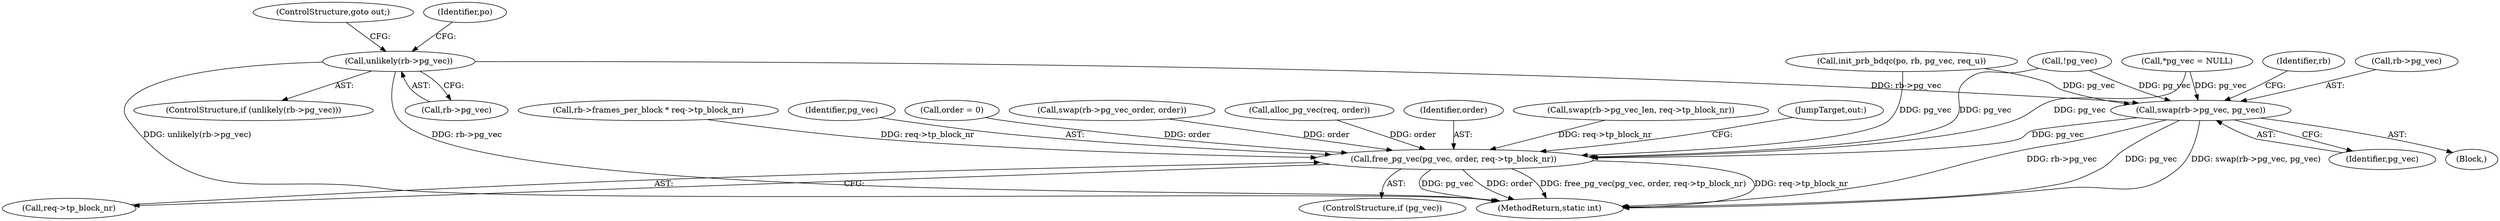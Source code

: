 digraph "0_linux_84ac7260236a49c79eede91617700174c2c19b0c@pointer" {
"1000212" [label="(Call,unlikely(rb->pg_vec))"];
"1000453" [label="(Call,swap(rb->pg_vec, pg_vec))"];
"1000576" [label="(Call,free_pg_vec(pg_vec, order, req->tp_block_nr))"];
"1000587" [label="(MethodReturn,static int)"];
"1000373" [label="(Call,init_prb_bdqc(po, rb, pg_vec, req_u))"];
"1000212" [label="(Call,unlikely(rb->pg_vec))"];
"1000460" [label="(Identifier,rb)"];
"1000333" [label="(Call,rb->frames_per_block * req->tp_block_nr)"];
"1000361" [label="(Call,!pg_vec)"];
"1000577" [label="(Identifier,pg_vec)"];
"1000124" [label="(Call,order = 0)"];
"1000213" [label="(Call,rb->pg_vec)"];
"1000576" [label="(Call,free_pg_vec(pg_vec, order, req->tp_block_nr))"];
"1000216" [label="(ControlStructure,goto out;)"];
"1000484" [label="(Call,swap(rb->pg_vec_order, order))"];
"1000454" [label="(Call,rb->pg_vec)"];
"1000219" [label="(Identifier,po)"];
"1000356" [label="(Call,alloc_pg_vec(req, order))"];
"1000579" [label="(Call,req->tp_block_nr)"];
"1000211" [label="(ControlStructure,if (unlikely(rb->pg_vec)))"];
"1000453" [label="(Call,swap(rb->pg_vec, pg_vec))"];
"1000574" [label="(ControlStructure,if (pg_vec))"];
"1000457" [label="(Identifier,pg_vec)"];
"1000582" [label="(JumpTarget,out:)"];
"1000444" [label="(Block,)"];
"1000114" [label="(Call,*pg_vec = NULL)"];
"1000578" [label="(Identifier,order)"];
"1000489" [label="(Call,swap(rb->pg_vec_len, req->tp_block_nr))"];
"1000212" -> "1000211"  [label="AST: "];
"1000212" -> "1000213"  [label="CFG: "];
"1000213" -> "1000212"  [label="AST: "];
"1000216" -> "1000212"  [label="CFG: "];
"1000219" -> "1000212"  [label="CFG: "];
"1000212" -> "1000587"  [label="DDG: unlikely(rb->pg_vec)"];
"1000212" -> "1000587"  [label="DDG: rb->pg_vec"];
"1000212" -> "1000453"  [label="DDG: rb->pg_vec"];
"1000453" -> "1000444"  [label="AST: "];
"1000453" -> "1000457"  [label="CFG: "];
"1000454" -> "1000453"  [label="AST: "];
"1000457" -> "1000453"  [label="AST: "];
"1000460" -> "1000453"  [label="CFG: "];
"1000453" -> "1000587"  [label="DDG: pg_vec"];
"1000453" -> "1000587"  [label="DDG: swap(rb->pg_vec, pg_vec)"];
"1000453" -> "1000587"  [label="DDG: rb->pg_vec"];
"1000373" -> "1000453"  [label="DDG: pg_vec"];
"1000114" -> "1000453"  [label="DDG: pg_vec"];
"1000361" -> "1000453"  [label="DDG: pg_vec"];
"1000453" -> "1000576"  [label="DDG: pg_vec"];
"1000576" -> "1000574"  [label="AST: "];
"1000576" -> "1000579"  [label="CFG: "];
"1000577" -> "1000576"  [label="AST: "];
"1000578" -> "1000576"  [label="AST: "];
"1000579" -> "1000576"  [label="AST: "];
"1000582" -> "1000576"  [label="CFG: "];
"1000576" -> "1000587"  [label="DDG: req->tp_block_nr"];
"1000576" -> "1000587"  [label="DDG: pg_vec"];
"1000576" -> "1000587"  [label="DDG: order"];
"1000576" -> "1000587"  [label="DDG: free_pg_vec(pg_vec, order, req->tp_block_nr)"];
"1000373" -> "1000576"  [label="DDG: pg_vec"];
"1000114" -> "1000576"  [label="DDG: pg_vec"];
"1000361" -> "1000576"  [label="DDG: pg_vec"];
"1000124" -> "1000576"  [label="DDG: order"];
"1000484" -> "1000576"  [label="DDG: order"];
"1000356" -> "1000576"  [label="DDG: order"];
"1000489" -> "1000576"  [label="DDG: req->tp_block_nr"];
"1000333" -> "1000576"  [label="DDG: req->tp_block_nr"];
}
